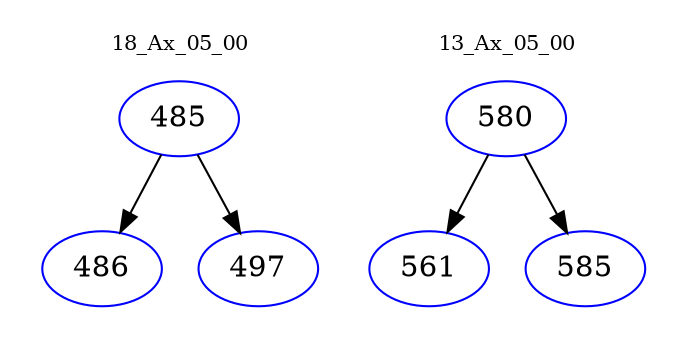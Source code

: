 digraph{
subgraph cluster_0 {
color = white
label = "18_Ax_05_00";
fontsize=10;
T0_485 [label="485", color="blue"]
T0_485 -> T0_486 [color="black"]
T0_486 [label="486", color="blue"]
T0_485 -> T0_497 [color="black"]
T0_497 [label="497", color="blue"]
}
subgraph cluster_1 {
color = white
label = "13_Ax_05_00";
fontsize=10;
T1_580 [label="580", color="blue"]
T1_580 -> T1_561 [color="black"]
T1_561 [label="561", color="blue"]
T1_580 -> T1_585 [color="black"]
T1_585 [label="585", color="blue"]
}
}
